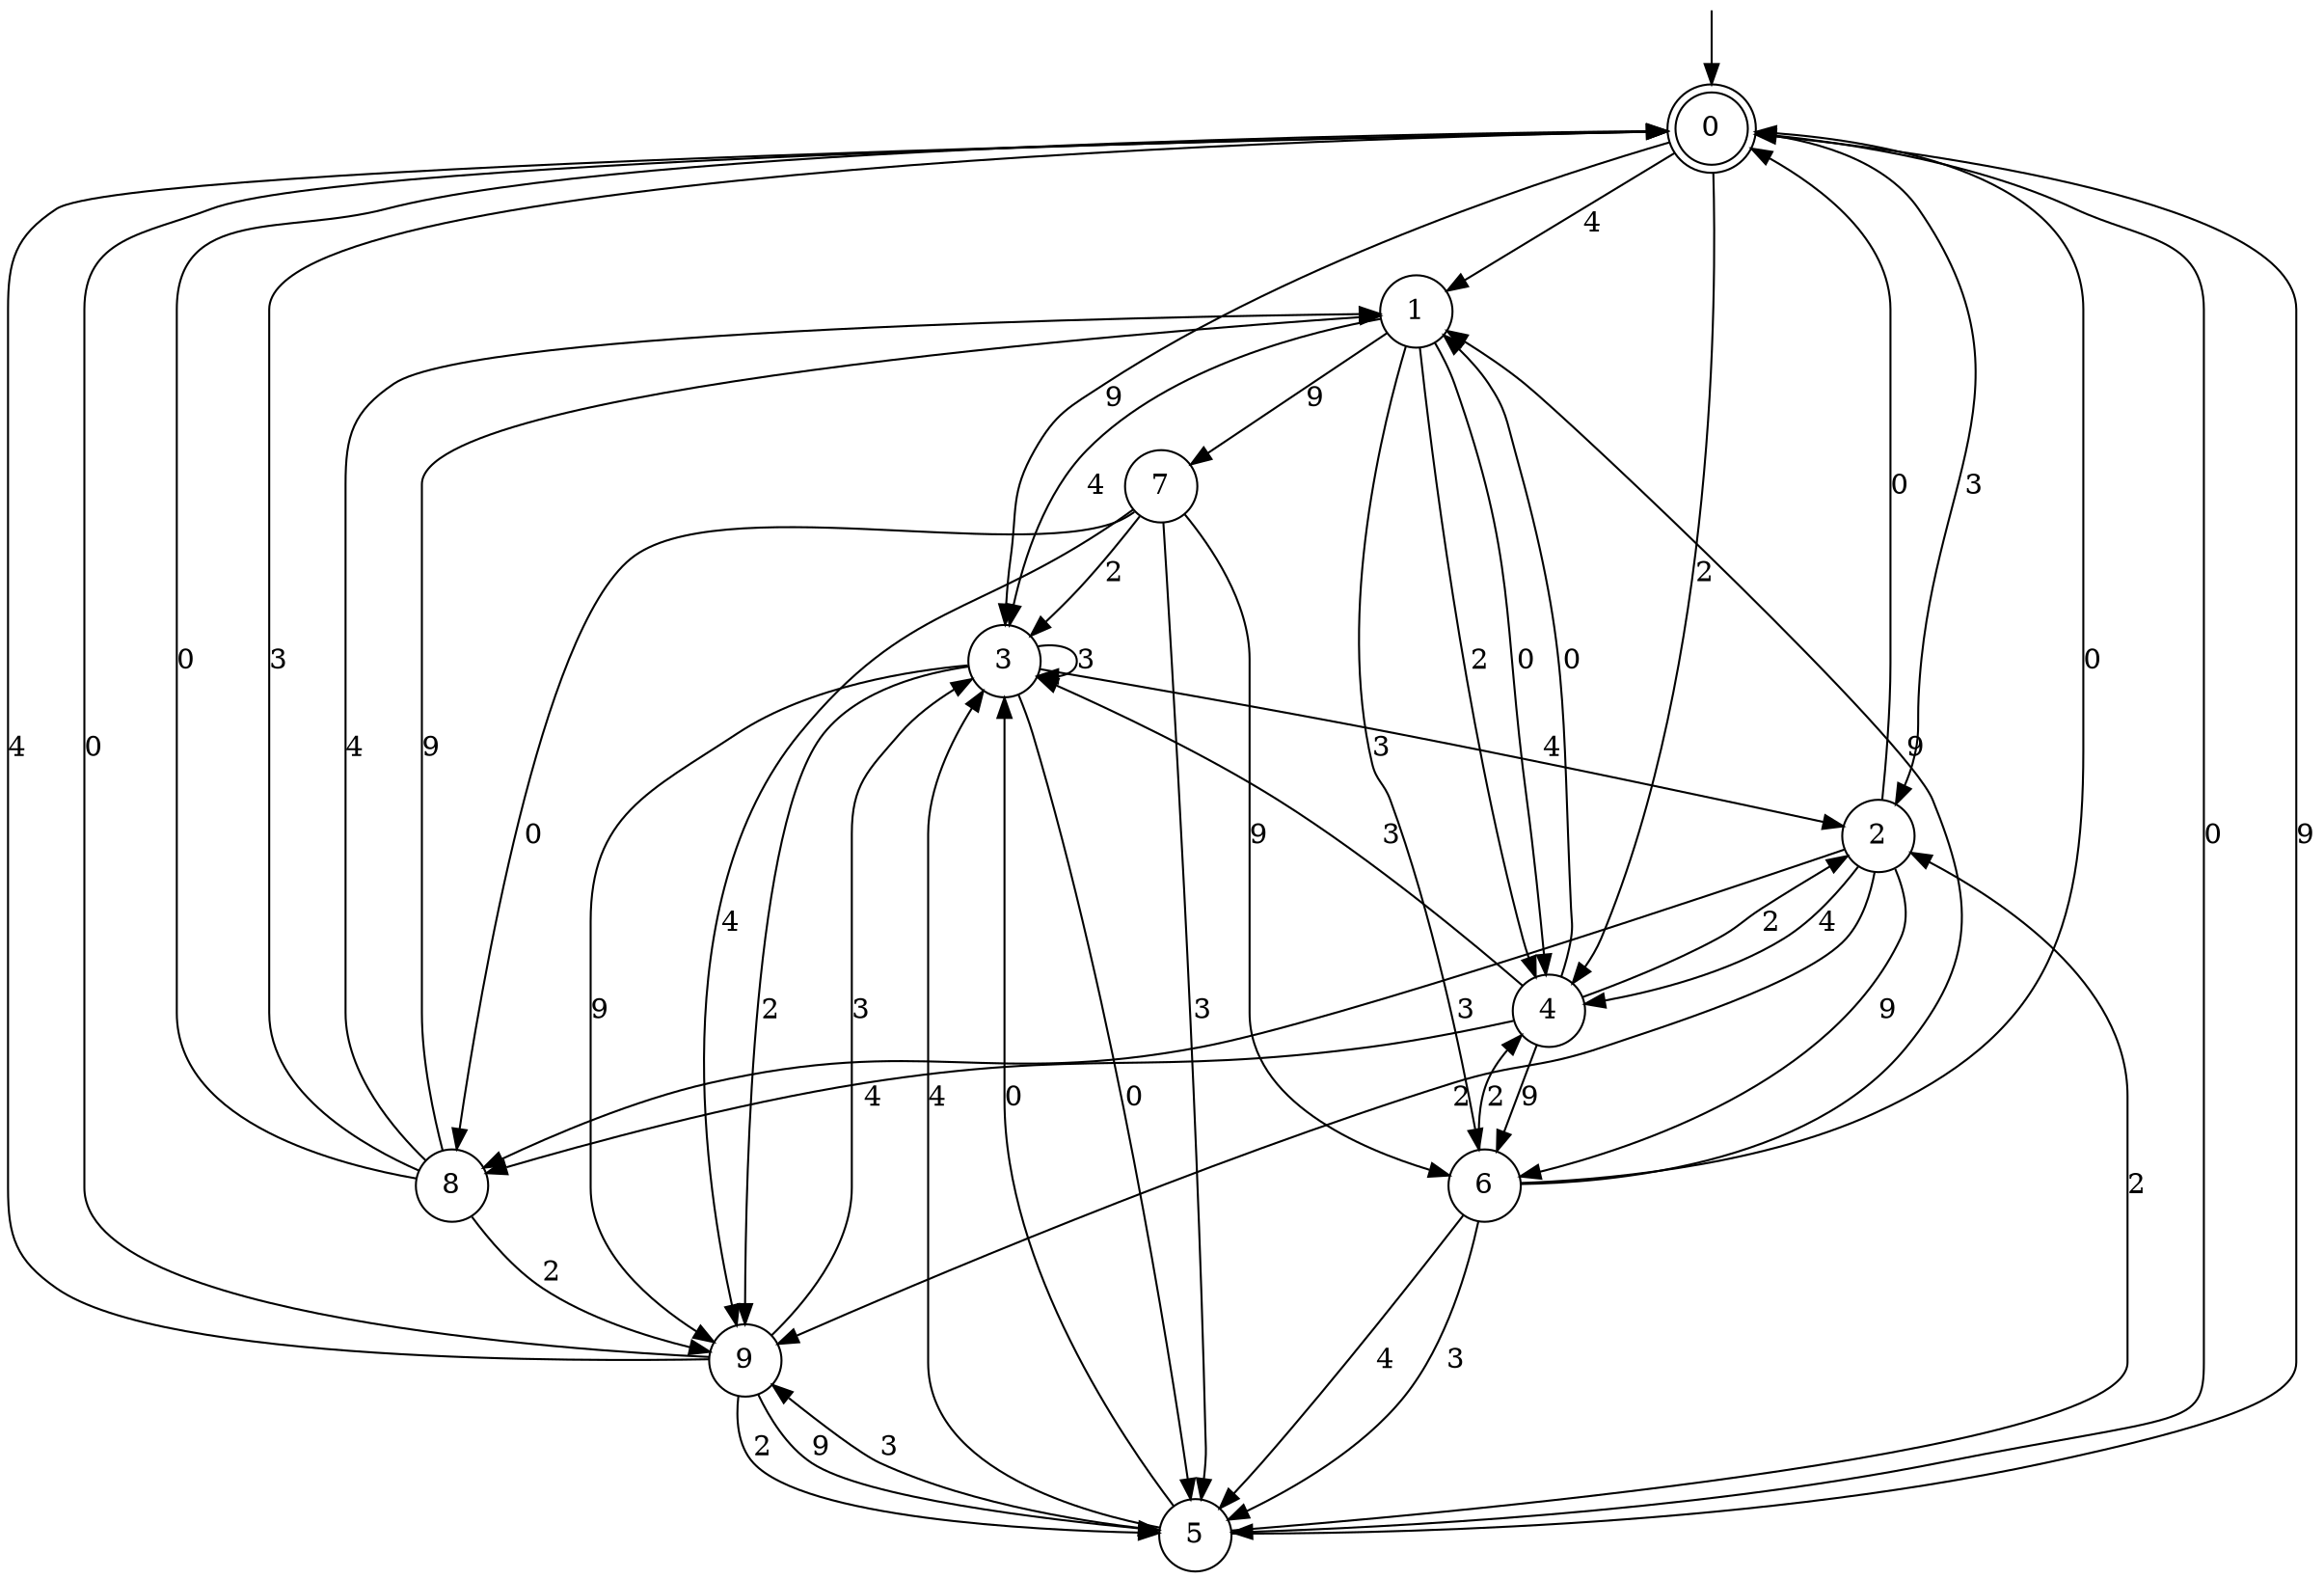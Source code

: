digraph g {

	s0 [shape="doublecircle" label="0"];
	s1 [shape="circle" label="1"];
	s2 [shape="circle" label="2"];
	s3 [shape="circle" label="3"];
	s4 [shape="circle" label="4"];
	s5 [shape="circle" label="5"];
	s6 [shape="circle" label="6"];
	s7 [shape="circle" label="7"];
	s8 [shape="circle" label="8"];
	s9 [shape="circle" label="9"];
	s0 -> s1 [label="4"];
	s0 -> s2 [label="3"];
	s0 -> s3 [label="9"];
	s0 -> s4 [label="2"];
	s0 -> s5 [label="0"];
	s1 -> s3 [label="4"];
	s1 -> s6 [label="3"];
	s1 -> s7 [label="9"];
	s1 -> s4 [label="2"];
	s1 -> s4 [label="0"];
	s2 -> s4 [label="4"];
	s2 -> s8 [label="3"];
	s2 -> s6 [label="9"];
	s2 -> s9 [label="2"];
	s2 -> s0 [label="0"];
	s3 -> s2 [label="4"];
	s3 -> s3 [label="3"];
	s3 -> s9 [label="9"];
	s3 -> s9 [label="2"];
	s3 -> s5 [label="0"];
	s4 -> s8 [label="4"];
	s4 -> s3 [label="3"];
	s4 -> s6 [label="9"];
	s4 -> s2 [label="2"];
	s4 -> s1 [label="0"];
	s5 -> s3 [label="4"];
	s5 -> s9 [label="3"];
	s5 -> s0 [label="9"];
	s5 -> s2 [label="2"];
	s5 -> s3 [label="0"];
	s6 -> s5 [label="4"];
	s6 -> s5 [label="3"];
	s6 -> s1 [label="9"];
	s6 -> s4 [label="2"];
	s6 -> s0 [label="0"];
	s7 -> s9 [label="4"];
	s7 -> s5 [label="3"];
	s7 -> s6 [label="9"];
	s7 -> s3 [label="2"];
	s7 -> s8 [label="0"];
	s8 -> s1 [label="4"];
	s8 -> s0 [label="3"];
	s8 -> s1 [label="9"];
	s8 -> s9 [label="2"];
	s8 -> s0 [label="0"];
	s9 -> s0 [label="4"];
	s9 -> s3 [label="3"];
	s9 -> s5 [label="9"];
	s9 -> s5 [label="2"];
	s9 -> s0 [label="0"];

__start0 [label="" shape="none" width="0" height="0"];
__start0 -> s0;

}
